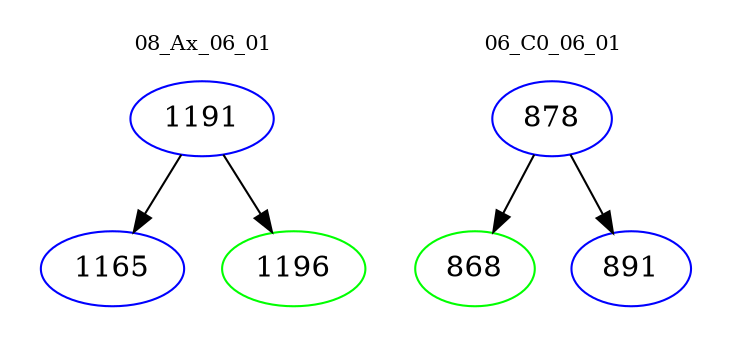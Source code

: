 digraph{
subgraph cluster_0 {
color = white
label = "08_Ax_06_01";
fontsize=10;
T0_1191 [label="1191", color="blue"]
T0_1191 -> T0_1165 [color="black"]
T0_1165 [label="1165", color="blue"]
T0_1191 -> T0_1196 [color="black"]
T0_1196 [label="1196", color="green"]
}
subgraph cluster_1 {
color = white
label = "06_C0_06_01";
fontsize=10;
T1_878 [label="878", color="blue"]
T1_878 -> T1_868 [color="black"]
T1_868 [label="868", color="green"]
T1_878 -> T1_891 [color="black"]
T1_891 [label="891", color="blue"]
}
}

